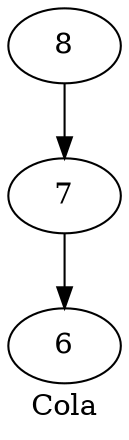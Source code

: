 digraph Cola{
label = "Cola"

	Node0[label = "8"];
	Node1[label = "7"];
	Node2[label = "6"];

	Node0 -> Node1;
	Node1 -> Node2;
}